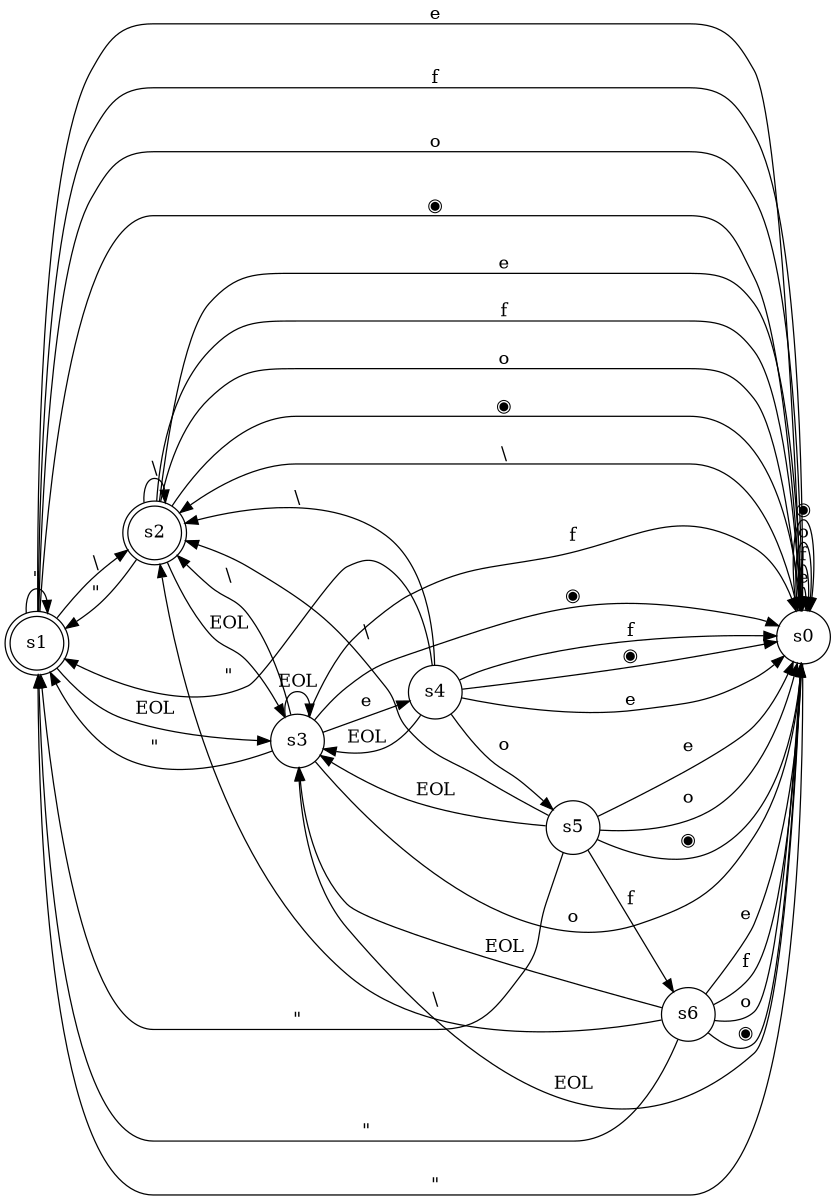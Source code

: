 digraph finite_state_machine {
	rankdir=LR;
	size="18,8"
	node [shape = doublecircle]; s1 s2;
	node [shape = circle];
	s0 -> s1 [ label = "\"" ];
	s0 -> s2 [ label = "\\" ];
	s0 -> s0 [ label = "e" ];
	s0 -> s0 [ label = "f" ];
	s0 -> s0 [ label = "o" ];
	s0 -> s3 [ label = "EOL" ];
	s0 -> s0 [ label = "◉" ];
	s1 -> s1 [ label = "\"" ];
	s1 -> s2 [ label = "\\" ];
	s1 -> s0 [ label = "e" ];
	s1 -> s0 [ label = "f" ];
	s1 -> s0 [ label = "o" ];
	s1 -> s3 [ label = "EOL" ];
	s1 -> s0 [ label = "◉" ];
	s2 -> s1 [ label = "\"" ];
	s2 -> s2 [ label = "\\" ];
	s2 -> s0 [ label = "e" ];
	s2 -> s0 [ label = "f" ];
	s2 -> s0 [ label = "o" ];
	s2 -> s3 [ label = "EOL" ];
	s2 -> s0 [ label = "◉" ];
	s3 -> s1 [ label = "\"" ];
	s3 -> s2 [ label = "\\" ];
	s3 -> s4 [ label = "e" ];
	s3 -> s0 [ label = "f" ];
	s3 -> s0 [ label = "o" ];
	s3 -> s3 [ label = "EOL" ];
	s3 -> s0 [ label = "◉" ];
	s4 -> s1 [ label = "\"" ];
	s4 -> s2 [ label = "\\" ];
	s4 -> s0 [ label = "e" ];
	s4 -> s0 [ label = "f" ];
	s4 -> s5 [ label = "o" ];
	s4 -> s3 [ label = "EOL" ];
	s4 -> s0 [ label = "◉" ];
	s5 -> s1 [ label = "\"" ];
	s5 -> s2 [ label = "\\" ];
	s5 -> s0 [ label = "e" ];
	s5 -> s6 [ label = "f" ];
	s5 -> s0 [ label = "o" ];
	s5 -> s3 [ label = "EOL" ];
	s5 -> s0 [ label = "◉" ];
	s6 -> s1 [ label = "\"" ];
	s6 -> s2 [ label = "\\" ];
	s6 -> s0 [ label = "e" ];
	s6 -> s0 [ label = "f" ];
	s6 -> s0 [ label = "o" ];
	s6 -> s3 [ label = "EOL" ];
	s6 -> s0 [ label = "◉" ];
}
